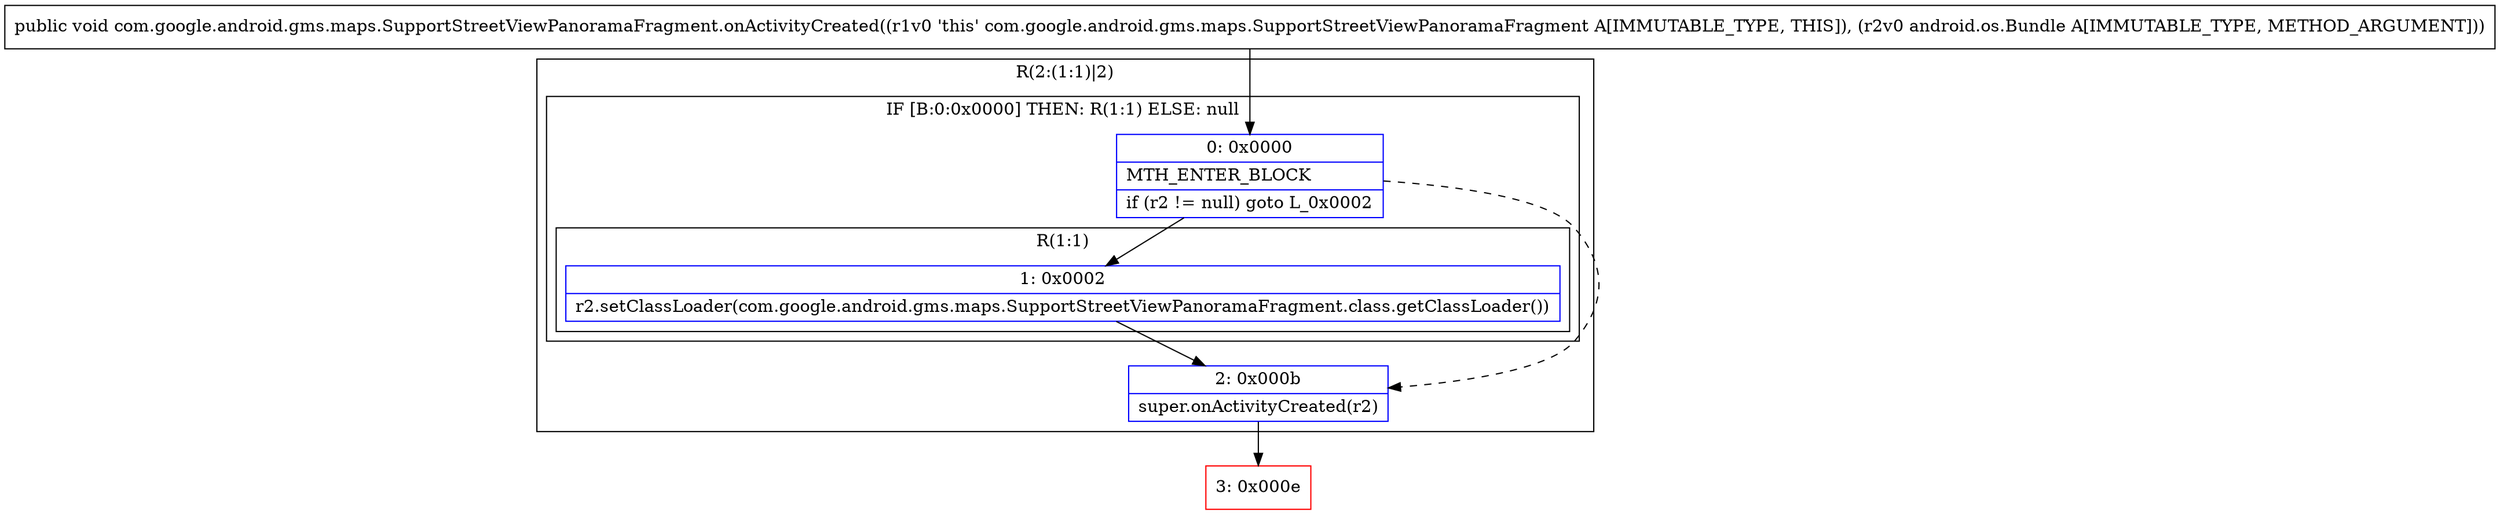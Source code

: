 digraph "CFG forcom.google.android.gms.maps.SupportStreetViewPanoramaFragment.onActivityCreated(Landroid\/os\/Bundle;)V" {
subgraph cluster_Region_8882541 {
label = "R(2:(1:1)|2)";
node [shape=record,color=blue];
subgraph cluster_IfRegion_732587534 {
label = "IF [B:0:0x0000] THEN: R(1:1) ELSE: null";
node [shape=record,color=blue];
Node_0 [shape=record,label="{0\:\ 0x0000|MTH_ENTER_BLOCK\l|if (r2 != null) goto L_0x0002\l}"];
subgraph cluster_Region_1459045420 {
label = "R(1:1)";
node [shape=record,color=blue];
Node_1 [shape=record,label="{1\:\ 0x0002|r2.setClassLoader(com.google.android.gms.maps.SupportStreetViewPanoramaFragment.class.getClassLoader())\l}"];
}
}
Node_2 [shape=record,label="{2\:\ 0x000b|super.onActivityCreated(r2)\l}"];
}
Node_3 [shape=record,color=red,label="{3\:\ 0x000e}"];
MethodNode[shape=record,label="{public void com.google.android.gms.maps.SupportStreetViewPanoramaFragment.onActivityCreated((r1v0 'this' com.google.android.gms.maps.SupportStreetViewPanoramaFragment A[IMMUTABLE_TYPE, THIS]), (r2v0 android.os.Bundle A[IMMUTABLE_TYPE, METHOD_ARGUMENT])) }"];
MethodNode -> Node_0;
Node_0 -> Node_1;
Node_0 -> Node_2[style=dashed];
Node_1 -> Node_2;
Node_2 -> Node_3;
}

